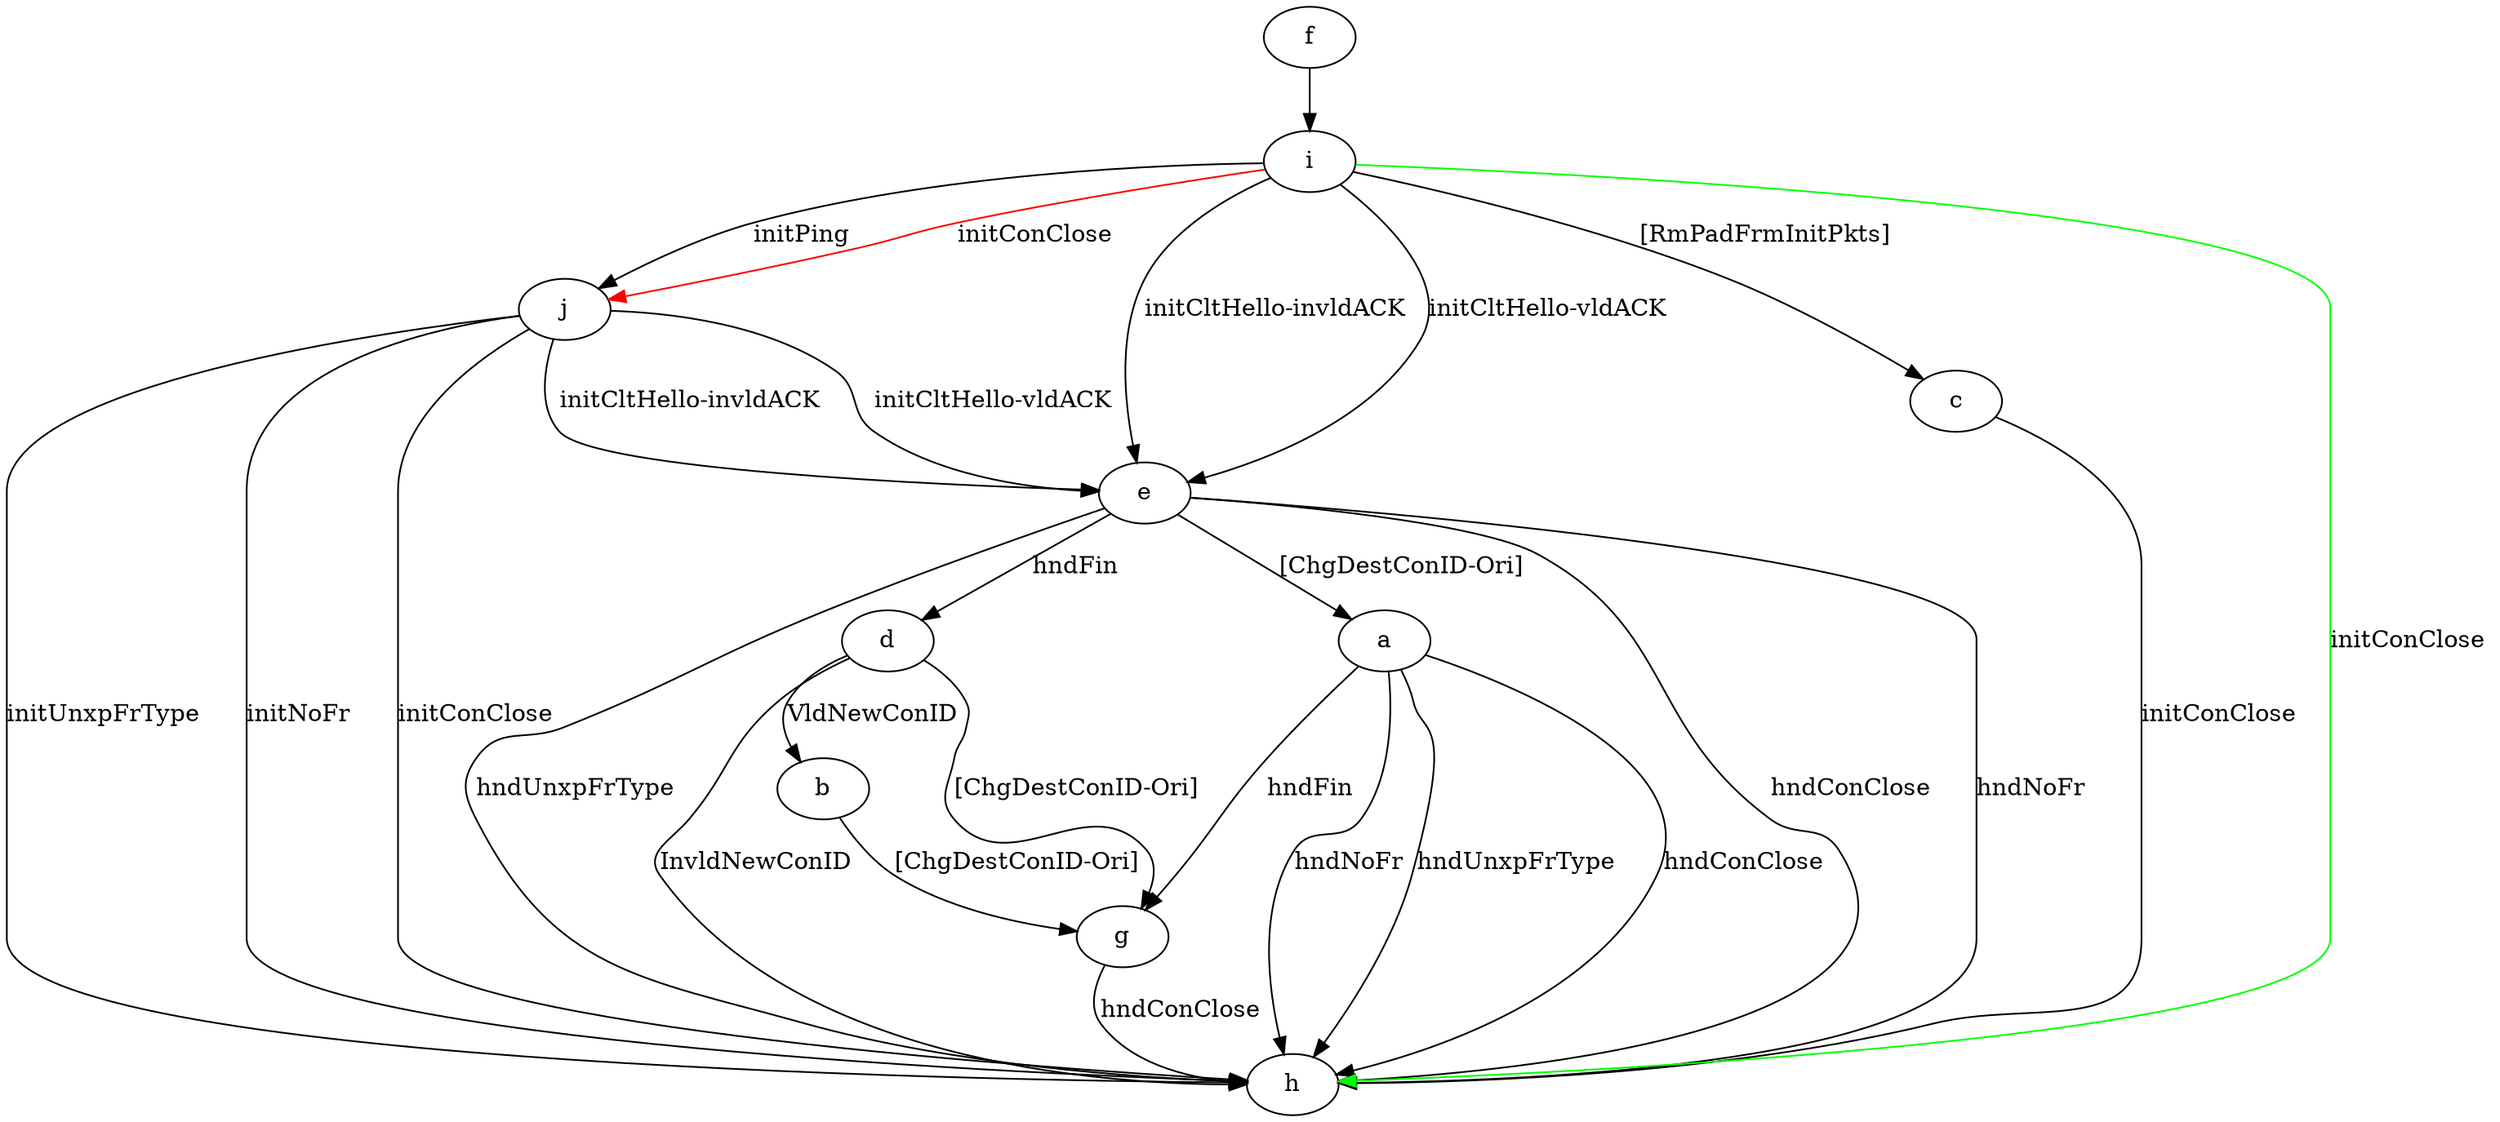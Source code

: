 digraph "" {
	a -> g	[key=0,
		label="hndFin "];
	a -> h	[key=0,
		label="hndConClose "];
	a -> h	[key=1,
		label="hndNoFr "];
	a -> h	[key=2,
		label="hndUnxpFrType "];
	b -> g	[key=0,
		label="[ChgDestConID-Ori] "];
	c -> h	[key=0,
		label="initConClose "];
	d -> b	[key=0,
		label="VldNewConID "];
	d -> g	[key=0,
		label="[ChgDestConID-Ori] "];
	d -> h	[key=0,
		label="InvldNewConID "];
	e -> a	[key=0,
		label="[ChgDestConID-Ori] "];
	e -> d	[key=0,
		label="hndFin "];
	e -> h	[key=0,
		label="hndConClose "];
	e -> h	[key=1,
		label="hndNoFr "];
	e -> h	[key=2,
		label="hndUnxpFrType "];
	f -> i	[key=0];
	g -> h	[key=0,
		label="hndConClose "];
	i -> c	[key=0,
		label="[RmPadFrmInitPkts] "];
	i -> e	[key=0,
		label="initCltHello-vldACK "];
	i -> e	[key=1,
		label="initCltHello-invldACK "];
	i -> h	[key=0,
		color=green,
		label="initConClose "];
	i -> j	[key=0,
		label="initPing "];
	i -> j	[key=1,
		color=red,
		label="initConClose "];
	j -> e	[key=0,
		label="initCltHello-vldACK "];
	j -> e	[key=1,
		label="initCltHello-invldACK "];
	j -> h	[key=0,
		label="initConClose "];
	j -> h	[key=1,
		label="initNoFr "];
	j -> h	[key=2,
		label="initUnxpFrType "];
}
